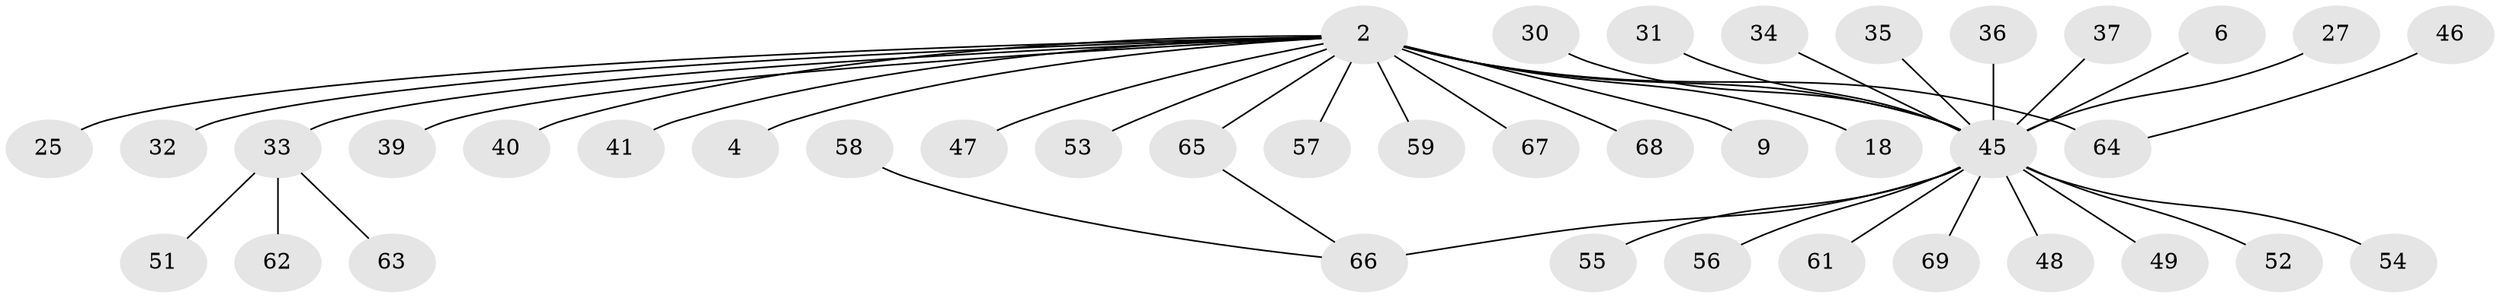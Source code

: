 // original degree distribution, {2: 0.21739130434782608, 27: 0.014492753623188406, 1: 0.5797101449275363, 11: 0.014492753623188406, 5: 0.028985507246376812, 3: 0.08695652173913043, 12: 0.014492753623188406, 4: 0.028985507246376812, 8: 0.014492753623188406}
// Generated by graph-tools (version 1.1) at 2025/51/03/04/25 21:51:13]
// undirected, 41 vertices, 41 edges
graph export_dot {
graph [start="1"]
  node [color=gray90,style=filled];
  2;
  4;
  6;
  9;
  18;
  25;
  27;
  30;
  31 [super="+26"];
  32 [super="+1"];
  33 [super="+17+21"];
  34;
  35;
  36;
  37;
  39;
  40;
  41;
  45 [super="+42+28+44"];
  46;
  47;
  48;
  49;
  51 [super="+50"];
  52;
  53;
  54 [super="+12"];
  55 [super="+13"];
  56;
  57 [super="+3"];
  58 [super="+24"];
  59;
  61;
  62;
  63;
  64 [super="+22+29"];
  65 [super="+14+43+60"];
  66 [super="+19"];
  67;
  68;
  69;
  2 -- 4;
  2 -- 9;
  2 -- 18;
  2 -- 25;
  2 -- 32 [weight=2];
  2 -- 39;
  2 -- 40;
  2 -- 41;
  2 -- 47;
  2 -- 53;
  2 -- 59;
  2 -- 67;
  2 -- 68;
  2 -- 65;
  2 -- 57;
  2 -- 64 [weight=2];
  2 -- 45 [weight=6];
  2 -- 33 [weight=2];
  6 -- 45;
  27 -- 45;
  30 -- 45;
  31 -- 45;
  33 -- 51;
  33 -- 62;
  33 -- 63;
  34 -- 45;
  35 -- 45;
  36 -- 45;
  37 -- 45;
  45 -- 48;
  45 -- 54;
  45 -- 56;
  45 -- 61;
  45 -- 66 [weight=2];
  45 -- 69;
  45 -- 49;
  45 -- 52;
  45 -- 55;
  46 -- 64;
  58 -- 66;
  65 -- 66;
}
